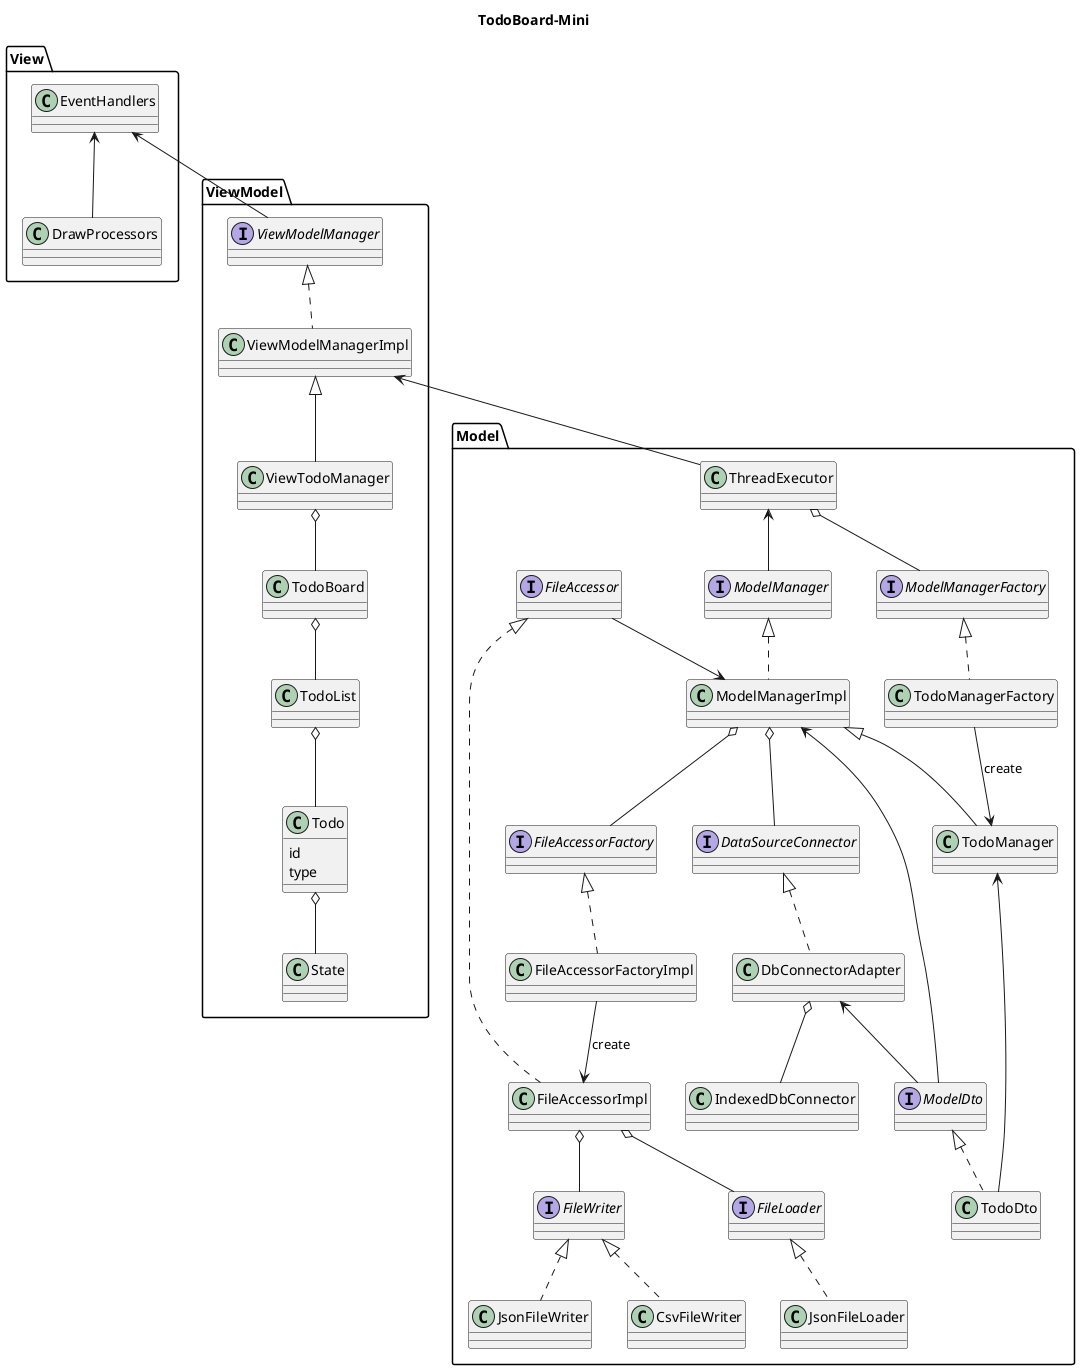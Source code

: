 @startuml
title TodoBoard-Mini

package "View" {
  class EventHandlers
  class DrawProcessors
  EventHandlers <-- DrawProcessors
}

package "ViewModel" {
  EventHandlers <-- ViewModelManager

  class Todo {
    id
    type
  }
  class State
  interface ViewModelManager
  class ViewModelManagerImpl
  class ViewTodoManager
  ViewModelManager <|.. ViewModelManagerImpl
  ViewModelManagerImpl <|-- ViewTodoManager
  ViewTodoManager o-- TodoBoard
  TodoBoard o-- TodoList
  TodoList o-- Todo
  Todo o-- State
}

' ViewTodoManager --> ModelManager

package "Model" {
  class ThreadExecutor
  ViewModelManagerImpl <-- ThreadExecutor
  ThreadExecutor o-- ModelManagerFactory
  ThreadExecutor <-- ModelManager

  interface ModelManager
  interface ModelManagerFactory
  interface ModelDto
  class ModelManagerImpl
  class TodoManager
  class TodoManagerFactory
  class TodoDto
  ModelManager <|.. ModelManagerImpl
  ModelManagerImpl <|-- TodoManager
  ModelManagerFactory <|.. TodoManagerFactory
  ModelDto <|.. TodoDto
  TodoManager <-- TodoDto
  ModelManagerImpl <-- ModelDto
  TodoManagerFactory --> TodoManager : create

  ModelManagerImpl o-- DataSourceConnector
  ModelManagerImpl o-- FileAccessorFactory
  DbConnectorAdapter <-- ModelDto

  interface DataSourceConnector
  class DbConnectorAdapter
  class IndexedDbConnector
  DataSourceConnector <|.. DbConnectorAdapter
  DbConnectorAdapter o-- IndexedDbConnector

  FileAccessor --> ModelManagerImpl

  interface FileAccessorFactory
  class FileAccessorFactoryImpl
  interface FileWriter
  interface FileLoader
  interface FileAccessor
  FileAccessorFactory <|.. FileAccessorFactoryImpl
  FileAccessorFactoryImpl --> FileAccessorImpl : create
  FileAccessor <|.. FileAccessorImpl
  FileAccessorImpl o-- FileWriter
  FileAccessorImpl o-- FileLoader
  FileWriter <|.. CsvFileWriter
  FileWriter <|.. JsonFileWriter
  FileLoader <|.. JsonFileLoader
}
@enduml
